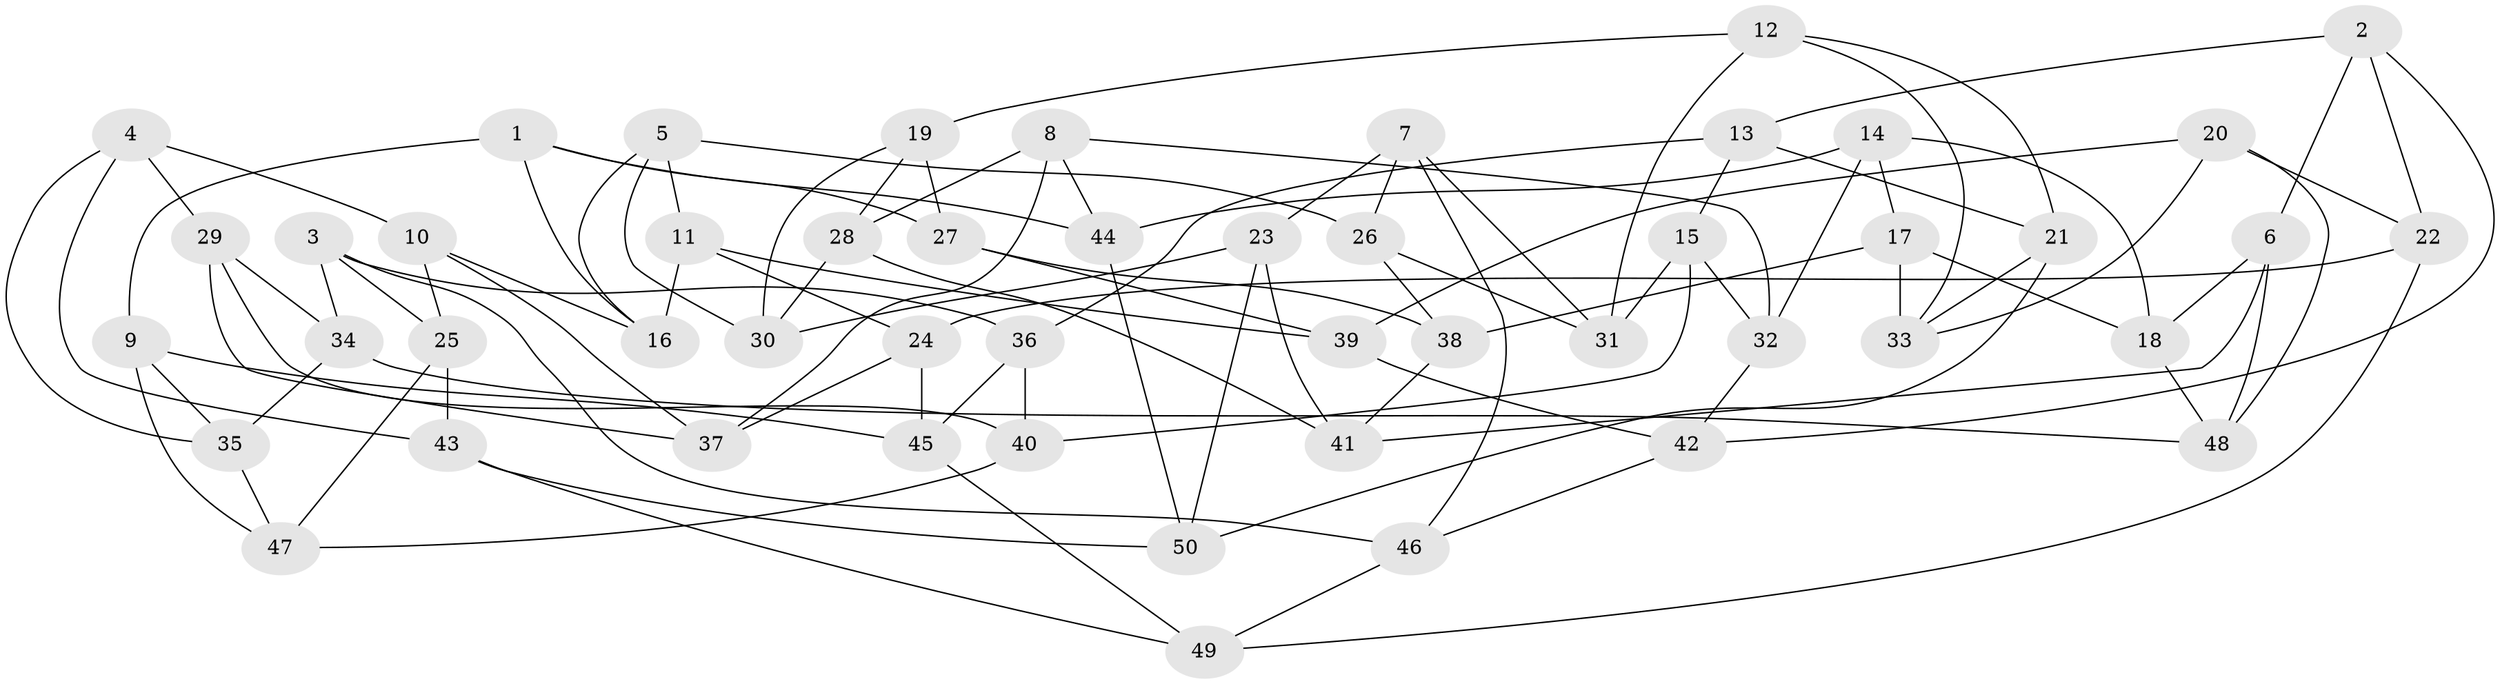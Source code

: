 // coarse degree distribution, {6: 0.34285714285714286, 4: 0.5428571428571428, 5: 0.05714285714285714, 3: 0.05714285714285714}
// Generated by graph-tools (version 1.1) at 2025/24/03/03/25 07:24:27]
// undirected, 50 vertices, 100 edges
graph export_dot {
graph [start="1"]
  node [color=gray90,style=filled];
  1;
  2;
  3;
  4;
  5;
  6;
  7;
  8;
  9;
  10;
  11;
  12;
  13;
  14;
  15;
  16;
  17;
  18;
  19;
  20;
  21;
  22;
  23;
  24;
  25;
  26;
  27;
  28;
  29;
  30;
  31;
  32;
  33;
  34;
  35;
  36;
  37;
  38;
  39;
  40;
  41;
  42;
  43;
  44;
  45;
  46;
  47;
  48;
  49;
  50;
  1 -- 16;
  1 -- 27;
  1 -- 44;
  1 -- 9;
  2 -- 6;
  2 -- 22;
  2 -- 42;
  2 -- 13;
  3 -- 25;
  3 -- 46;
  3 -- 36;
  3 -- 34;
  4 -- 10;
  4 -- 43;
  4 -- 29;
  4 -- 35;
  5 -- 30;
  5 -- 16;
  5 -- 11;
  5 -- 26;
  6 -- 48;
  6 -- 41;
  6 -- 18;
  7 -- 26;
  7 -- 46;
  7 -- 23;
  7 -- 31;
  8 -- 28;
  8 -- 32;
  8 -- 44;
  8 -- 37;
  9 -- 47;
  9 -- 35;
  9 -- 45;
  10 -- 16;
  10 -- 25;
  10 -- 37;
  11 -- 16;
  11 -- 24;
  11 -- 39;
  12 -- 31;
  12 -- 33;
  12 -- 21;
  12 -- 19;
  13 -- 15;
  13 -- 21;
  13 -- 36;
  14 -- 32;
  14 -- 18;
  14 -- 44;
  14 -- 17;
  15 -- 31;
  15 -- 32;
  15 -- 40;
  17 -- 38;
  17 -- 18;
  17 -- 33;
  18 -- 48;
  19 -- 28;
  19 -- 27;
  19 -- 30;
  20 -- 22;
  20 -- 39;
  20 -- 48;
  20 -- 33;
  21 -- 50;
  21 -- 33;
  22 -- 24;
  22 -- 49;
  23 -- 41;
  23 -- 50;
  23 -- 30;
  24 -- 45;
  24 -- 37;
  25 -- 43;
  25 -- 47;
  26 -- 38;
  26 -- 31;
  27 -- 38;
  27 -- 39;
  28 -- 41;
  28 -- 30;
  29 -- 40;
  29 -- 34;
  29 -- 37;
  32 -- 42;
  34 -- 48;
  34 -- 35;
  35 -- 47;
  36 -- 45;
  36 -- 40;
  38 -- 41;
  39 -- 42;
  40 -- 47;
  42 -- 46;
  43 -- 49;
  43 -- 50;
  44 -- 50;
  45 -- 49;
  46 -- 49;
}
